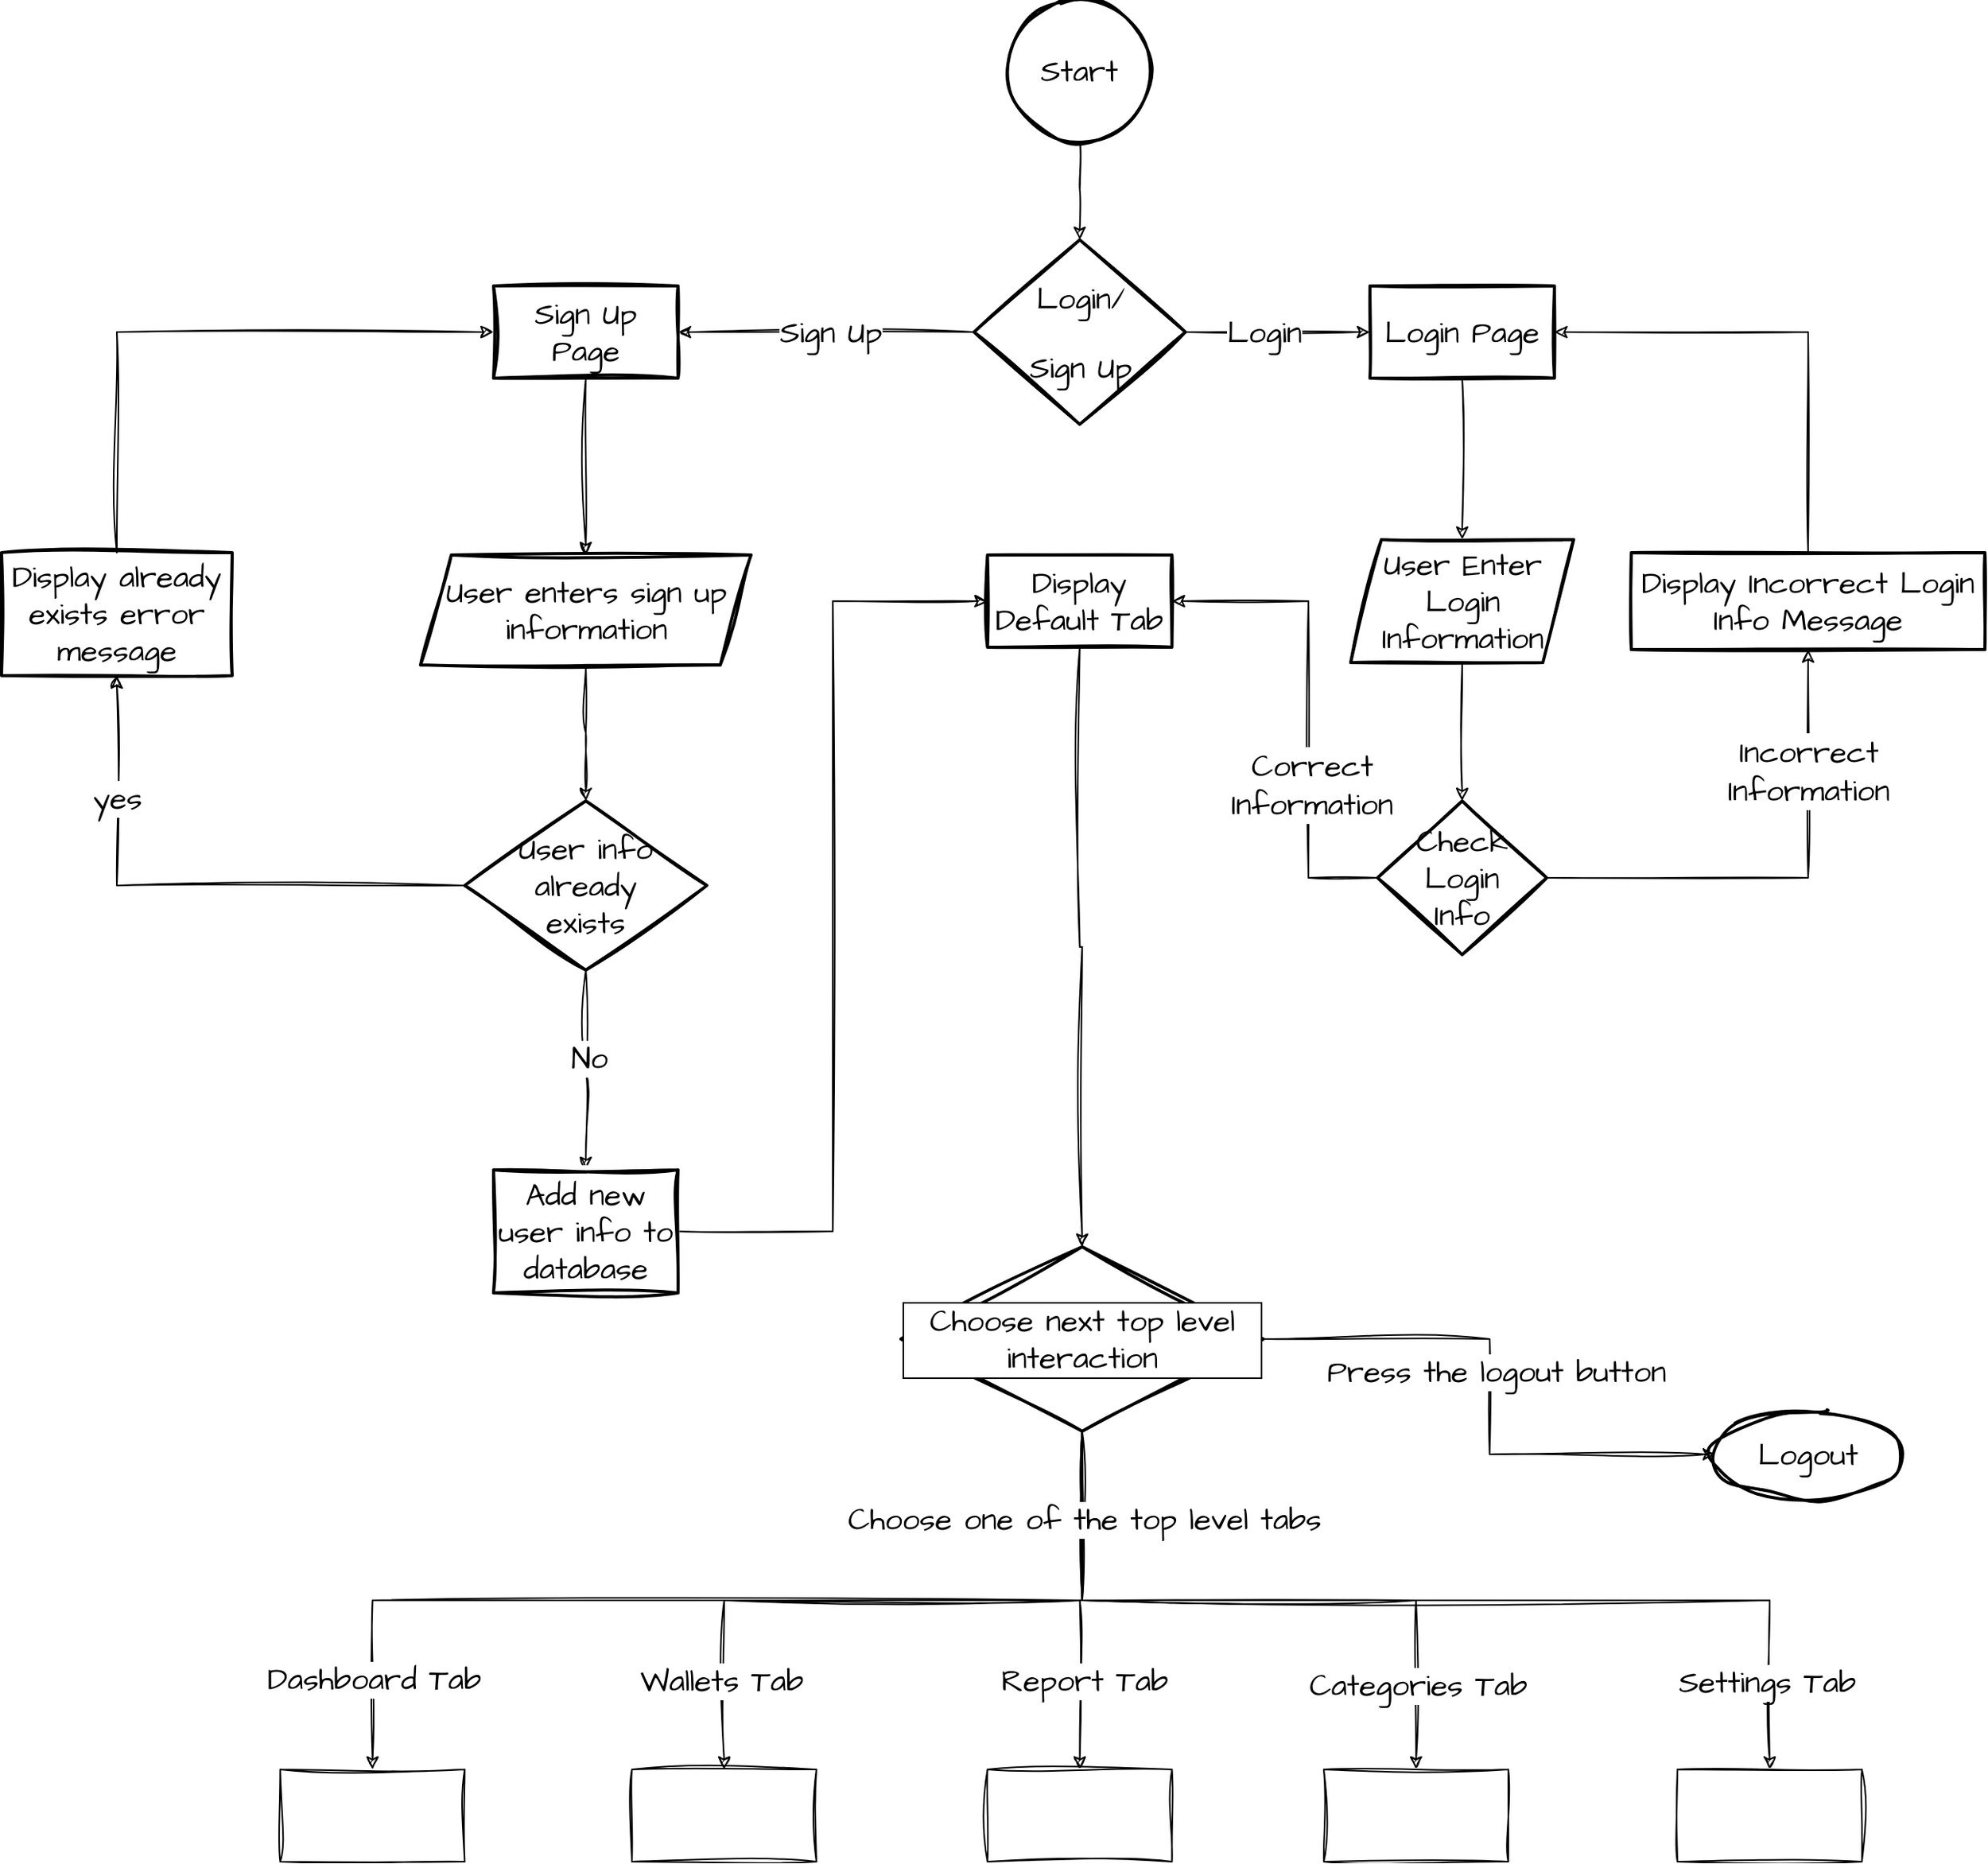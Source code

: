 <mxfile version="20.5.1" type="device"><diagram id="POONH5oVj3k7pUi-S-85" name="Page-1"><mxGraphModel dx="3370" dy="1444" grid="1" gridSize="10" guides="1" tooltips="1" connect="1" arrows="1" fold="1" page="1" pageScale="1" pageWidth="850" pageHeight="1100" math="0" shadow="0"><root><mxCell id="0"/><mxCell id="1" parent="0"/><mxCell id="XLuthQhLCW1jPmH9RNGo-7" value="" style="edgeStyle=orthogonalEdgeStyle;rounded=0;orthogonalLoop=1;jettySize=auto;html=1;fontSize=16;sketch=1;" edge="1" parent="1" source="XLuthQhLCW1jPmH9RNGo-5" target="XLuthQhLCW1jPmH9RNGo-6"><mxGeometry relative="1" as="geometry"/></mxCell><mxCell id="XLuthQhLCW1jPmH9RNGo-5" value="&lt;font data-font-src=&quot;https://fonts.googleapis.com/css?family=Architects+Daughter&quot; face=&quot;Architects Daughter&quot; style=&quot;font-size: 20px;&quot;&gt;Start&lt;/font&gt;" style="strokeWidth=2;html=1;shape=mxgraph.flowchart.start_2;whiteSpace=wrap;rounded=0;sketch=1;" vertex="1" parent="1"><mxGeometry x="176.25" y="100" width="90" height="90" as="geometry"/></mxCell><mxCell id="XLuthQhLCW1jPmH9RNGo-9" value="" style="edgeStyle=orthogonalEdgeStyle;rounded=0;orthogonalLoop=1;jettySize=auto;html=1;sketch=1;" edge="1" parent="1" source="XLuthQhLCW1jPmH9RNGo-6" target="XLuthQhLCW1jPmH9RNGo-8"><mxGeometry relative="1" as="geometry"/></mxCell><mxCell id="XLuthQhLCW1jPmH9RNGo-11" value="&lt;font style=&quot;font-size: 20px;&quot; data-font-src=&quot;https://fonts.googleapis.com/css?family=Architects+Daughter&quot; face=&quot;Architects Daughter&quot;&gt;Login&lt;/font&gt;" style="edgeLabel;html=1;align=center;verticalAlign=middle;resizable=0;points=[];rounded=0;sketch=1;fontSize=20;" vertex="1" connectable="0" parent="XLuthQhLCW1jPmH9RNGo-9"><mxGeometry x="-0.156" relative="1" as="geometry"><mxPoint as="offset"/></mxGeometry></mxCell><mxCell id="XLuthQhLCW1jPmH9RNGo-34" style="edgeStyle=orthogonalEdgeStyle;rounded=0;hachureGap=4;jiggle=2;orthogonalLoop=1;jettySize=auto;html=1;exitX=0;exitY=0.5;exitDx=0;exitDy=0;fontFamily=Architects Daughter;fontSource=https%3A%2F%2Ffonts.googleapis.com%2Fcss%3Ffamily%3DArchitects%2BDaughter;fontSize=20;sketch=1;" edge="1" parent="1" source="XLuthQhLCW1jPmH9RNGo-6" target="XLuthQhLCW1jPmH9RNGo-32"><mxGeometry relative="1" as="geometry"/></mxCell><mxCell id="XLuthQhLCW1jPmH9RNGo-35" value="Sign Up" style="edgeLabel;html=1;align=center;verticalAlign=middle;resizable=0;points=[];fontSize=20;fontFamily=Architects Daughter;rounded=0;sketch=1;" vertex="1" connectable="0" parent="XLuthQhLCW1jPmH9RNGo-34"><mxGeometry x="0.083" y="-2" relative="1" as="geometry"><mxPoint x="10" y="2" as="offset"/></mxGeometry></mxCell><mxCell id="XLuthQhLCW1jPmH9RNGo-6" value="&lt;p style=&quot;font-size: 20px;&quot;&gt;&lt;font style=&quot;font-size: 20px;&quot; data-font-src=&quot;https://fonts.googleapis.com/css?family=Architects+Daughter&quot; face=&quot;Architects Daughter&quot;&gt;Login/&lt;/font&gt;&lt;/p&gt;&lt;p style=&quot;font-size: 20px;&quot;&gt;&lt;font style=&quot;font-size: 20px;&quot; data-font-src=&quot;https://fonts.googleapis.com/css?family=Architects+Daughter&quot; face=&quot;Architects Daughter&quot;&gt;Sign Up&lt;/font&gt;&lt;/p&gt;&lt;p&gt;&lt;/p&gt;" style="rhombus;whiteSpace=wrap;html=1;strokeWidth=2;rounded=0;sketch=1;" vertex="1" parent="1"><mxGeometry x="152.5" y="255" width="137.5" height="120" as="geometry"/></mxCell><mxCell id="XLuthQhLCW1jPmH9RNGo-13" value="" style="edgeStyle=orthogonalEdgeStyle;rounded=0;orthogonalLoop=1;jettySize=auto;html=1;fontFamily=Helvetica;sketch=1;" edge="1" parent="1" source="XLuthQhLCW1jPmH9RNGo-8" target="XLuthQhLCW1jPmH9RNGo-12"><mxGeometry relative="1" as="geometry"/></mxCell><mxCell id="XLuthQhLCW1jPmH9RNGo-8" value="&lt;font data-font-src=&quot;https://fonts.googleapis.com/css?family=Architects+Daughter&quot; face=&quot;Architects Daughter&quot; style=&quot;font-size: 20px;&quot;&gt;Login Page&lt;/font&gt;" style="whiteSpace=wrap;html=1;strokeWidth=2;rounded=0;sketch=1;" vertex="1" parent="1"><mxGeometry x="410" y="285" width="120" height="60" as="geometry"/></mxCell><mxCell id="XLuthQhLCW1jPmH9RNGo-17" value="" style="edgeStyle=orthogonalEdgeStyle;rounded=0;orthogonalLoop=1;jettySize=auto;html=1;fontFamily=Helvetica;sketch=1;" edge="1" parent="1" source="XLuthQhLCW1jPmH9RNGo-12" target="XLuthQhLCW1jPmH9RNGo-16"><mxGeometry relative="1" as="geometry"/></mxCell><mxCell id="XLuthQhLCW1jPmH9RNGo-12" value="&lt;font data-font-src=&quot;https://fonts.googleapis.com/css?family=Architects+Daughter&quot; face=&quot;Architects Daughter&quot; style=&quot;font-size: 20px;&quot;&gt;User Enter Login&lt;br&gt;Information&lt;/font&gt;" style="shape=parallelogram;perimeter=parallelogramPerimeter;whiteSpace=wrap;html=1;fixedSize=1;strokeWidth=2;rounded=0;sketch=1;" vertex="1" parent="1"><mxGeometry x="397.5" y="449.99" width="145" height="80" as="geometry"/></mxCell><mxCell id="XLuthQhLCW1jPmH9RNGo-51" value="" style="edgeStyle=orthogonalEdgeStyle;rounded=0;sketch=1;hachureGap=4;jiggle=2;orthogonalLoop=1;jettySize=auto;html=1;fontFamily=Architects Daughter;fontSource=https%3A%2F%2Ffonts.googleapis.com%2Fcss%3Ffamily%3DArchitects%2BDaughter;fontSize=20;" edge="1" parent="1" source="XLuthQhLCW1jPmH9RNGo-14" target="XLuthQhLCW1jPmH9RNGo-50"><mxGeometry relative="1" as="geometry"/></mxCell><mxCell id="XLuthQhLCW1jPmH9RNGo-14" value="&lt;font data-font-src=&quot;https://fonts.googleapis.com/css?family=Architects+Daughter&quot; face=&quot;Architects Daughter&quot; style=&quot;font-size: 20px;&quot;&gt;Display Default Tab&lt;/font&gt;" style="rounded=0;whiteSpace=wrap;html=1;absoluteArcSize=1;arcSize=14;strokeWidth=2;fontFamily=Helvetica;sketch=1;" vertex="1" parent="1"><mxGeometry x="161.25" y="460" width="120" height="60" as="geometry"/></mxCell><mxCell id="XLuthQhLCW1jPmH9RNGo-18" style="edgeStyle=orthogonalEdgeStyle;rounded=0;orthogonalLoop=1;jettySize=auto;html=1;exitX=0;exitY=0.5;exitDx=0;exitDy=0;fontFamily=Helvetica;sketch=1;" edge="1" parent="1" source="XLuthQhLCW1jPmH9RNGo-16" target="XLuthQhLCW1jPmH9RNGo-14"><mxGeometry relative="1" as="geometry"><Array as="points"><mxPoint x="370" y="670"/><mxPoint x="370" y="490"/></Array></mxGeometry></mxCell><mxCell id="XLuthQhLCW1jPmH9RNGo-19" value="&lt;font data-font-src=&quot;https://fonts.googleapis.com/css?family=Architects+Daughter&quot; face=&quot;Architects Daughter&quot; style=&quot;font-size: 20px;&quot;&gt;Correct&lt;br style=&quot;font-size: 20px;&quot;&gt;Information&lt;/font&gt;" style="edgeLabel;html=1;align=center;verticalAlign=middle;resizable=0;points=[];fontFamily=Helvetica;rounded=0;sketch=1;fontSize=20;" vertex="1" connectable="0" parent="XLuthQhLCW1jPmH9RNGo-18"><mxGeometry x="-0.324" y="-2" relative="1" as="geometry"><mxPoint as="offset"/></mxGeometry></mxCell><mxCell id="XLuthQhLCW1jPmH9RNGo-25" style="edgeStyle=orthogonalEdgeStyle;rounded=0;orthogonalLoop=1;jettySize=auto;html=1;exitX=1;exitY=0.5;exitDx=0;exitDy=0;entryX=0.5;entryY=1;entryDx=0;entryDy=0;fontFamily=Helvetica;sketch=1;" edge="1" parent="1" source="XLuthQhLCW1jPmH9RNGo-16" target="XLuthQhLCW1jPmH9RNGo-22"><mxGeometry relative="1" as="geometry"/></mxCell><mxCell id="XLuthQhLCW1jPmH9RNGo-27" value="&lt;font data-font-src=&quot;https://fonts.googleapis.com/css?family=Architects+Daughter&quot; face=&quot;Architects Daughter&quot; style=&quot;font-size: 20px;&quot;&gt;Incorrect&lt;br style=&quot;font-size: 20px;&quot;&gt;Information&lt;/font&gt;" style="edgeLabel;html=1;align=center;verticalAlign=middle;resizable=0;points=[];fontFamily=Helvetica;rounded=0;sketch=1;fontSize=20;" vertex="1" connectable="0" parent="XLuthQhLCW1jPmH9RNGo-25"><mxGeometry x="0.257" relative="1" as="geometry"><mxPoint y="-40" as="offset"/></mxGeometry></mxCell><mxCell id="XLuthQhLCW1jPmH9RNGo-16" value="&lt;font data-font-src=&quot;https://fonts.googleapis.com/css?family=Architects+Daughter&quot; face=&quot;Architects Daughter&quot; style=&quot;font-size: 20px;&quot;&gt;Check Login&lt;br&gt;Info&lt;/font&gt;" style="rhombus;whiteSpace=wrap;html=1;strokeWidth=2;rounded=0;sketch=1;" vertex="1" parent="1"><mxGeometry x="415" y="620" width="110" height="100" as="geometry"/></mxCell><mxCell id="XLuthQhLCW1jPmH9RNGo-26" style="edgeStyle=orthogonalEdgeStyle;rounded=0;orthogonalLoop=1;jettySize=auto;html=1;exitX=0.5;exitY=0;exitDx=0;exitDy=0;entryX=1;entryY=0.5;entryDx=0;entryDy=0;fontFamily=Helvetica;sketch=1;" edge="1" parent="1" source="XLuthQhLCW1jPmH9RNGo-22" target="XLuthQhLCW1jPmH9RNGo-8"><mxGeometry relative="1" as="geometry"/></mxCell><mxCell id="XLuthQhLCW1jPmH9RNGo-22" value="&lt;font style=&quot;font-size: 20px;&quot; data-font-src=&quot;https://fonts.googleapis.com/css?family=Architects+Daughter&quot; face=&quot;Architects Daughter&quot;&gt;Display Incorrect Login&lt;br&gt;Info Message&lt;/font&gt;" style="rounded=0;whiteSpace=wrap;html=1;absoluteArcSize=1;arcSize=14;strokeWidth=2;fontFamily=Helvetica;sketch=1;" vertex="1" parent="1"><mxGeometry x="580" y="458.44" width="230" height="63.12" as="geometry"/></mxCell><mxCell id="XLuthQhLCW1jPmH9RNGo-37" value="" style="edgeStyle=orthogonalEdgeStyle;rounded=0;hachureGap=4;jiggle=2;orthogonalLoop=1;jettySize=auto;html=1;fontFamily=Architects Daughter;fontSource=https%3A%2F%2Ffonts.googleapis.com%2Fcss%3Ffamily%3DArchitects%2BDaughter;fontSize=15;sketch=1;" edge="1" parent="1" source="XLuthQhLCW1jPmH9RNGo-32" target="XLuthQhLCW1jPmH9RNGo-36"><mxGeometry relative="1" as="geometry"/></mxCell><mxCell id="XLuthQhLCW1jPmH9RNGo-32" value="Sign Up Page" style="whiteSpace=wrap;html=1;strokeWidth=2;rounded=0;hachureGap=4;jiggle=2;fontFamily=Architects Daughter;fontSource=https%3A%2F%2Ffonts.googleapis.com%2Fcss%3Ffamily%3DArchitects%2BDaughter;fontSize=20;sketch=1;" vertex="1" parent="1"><mxGeometry x="-160" y="285" width="120" height="60" as="geometry"/></mxCell><mxCell id="XLuthQhLCW1jPmH9RNGo-39" value="" style="edgeStyle=orthogonalEdgeStyle;rounded=0;hachureGap=4;jiggle=2;orthogonalLoop=1;jettySize=auto;html=1;fontFamily=Architects Daughter;fontSource=https%3A%2F%2Ffonts.googleapis.com%2Fcss%3Ffamily%3DArchitects%2BDaughter;fontSize=15;sketch=1;" edge="1" parent="1" source="XLuthQhLCW1jPmH9RNGo-36" target="XLuthQhLCW1jPmH9RNGo-38"><mxGeometry relative="1" as="geometry"/></mxCell><mxCell id="XLuthQhLCW1jPmH9RNGo-36" value="User enters sign up information" style="shape=parallelogram;perimeter=parallelogramPerimeter;whiteSpace=wrap;html=1;fixedSize=1;fontSize=20;fontFamily=Architects Daughter;strokeWidth=2;rounded=0;hachureGap=4;jiggle=2;fontSource=https%3A%2F%2Ffonts.googleapis.com%2Fcss%3Ffamily%3DArchitects%2BDaughter;sketch=1;" vertex="1" parent="1"><mxGeometry x="-207.5" y="460" width="215" height="71.56" as="geometry"/></mxCell><mxCell id="XLuthQhLCW1jPmH9RNGo-43" value="" style="edgeStyle=orthogonalEdgeStyle;rounded=0;hachureGap=4;jiggle=2;orthogonalLoop=1;jettySize=auto;html=1;fontFamily=Architects Daughter;fontSource=https%3A%2F%2Ffonts.googleapis.com%2Fcss%3Ffamily%3DArchitects%2BDaughter;fontSize=15;sketch=1;" edge="1" parent="1" source="XLuthQhLCW1jPmH9RNGo-38" target="XLuthQhLCW1jPmH9RNGo-42"><mxGeometry relative="1" as="geometry"/></mxCell><mxCell id="XLuthQhLCW1jPmH9RNGo-45" value="yes" style="edgeLabel;html=1;align=center;verticalAlign=middle;resizable=0;points=[];fontSize=20;fontFamily=Architects Daughter;rounded=0;sketch=1;" vertex="1" connectable="0" parent="XLuthQhLCW1jPmH9RNGo-43"><mxGeometry x="0.486" y="-3" relative="1" as="geometry"><mxPoint x="-3" y="-14" as="offset"/></mxGeometry></mxCell><mxCell id="XLuthQhLCW1jPmH9RNGo-47" value="" style="edgeStyle=orthogonalEdgeStyle;rounded=0;sketch=1;hachureGap=4;jiggle=2;orthogonalLoop=1;jettySize=auto;html=1;fontFamily=Architects Daughter;fontSource=https%3A%2F%2Ffonts.googleapis.com%2Fcss%3Ffamily%3DArchitects%2BDaughter;fontSize=16;" edge="1" parent="1" source="XLuthQhLCW1jPmH9RNGo-38" target="XLuthQhLCW1jPmH9RNGo-46"><mxGeometry relative="1" as="geometry"/></mxCell><mxCell id="XLuthQhLCW1jPmH9RNGo-49" value="No" style="edgeLabel;html=1;align=center;verticalAlign=middle;resizable=0;points=[];fontSize=20;fontFamily=Architects Daughter;" vertex="1" connectable="0" parent="XLuthQhLCW1jPmH9RNGo-47"><mxGeometry x="-0.112" y="2" relative="1" as="geometry"><mxPoint y="-1" as="offset"/></mxGeometry></mxCell><mxCell id="XLuthQhLCW1jPmH9RNGo-38" value="User info already &lt;br&gt;exists" style="rhombus;whiteSpace=wrap;html=1;fontSize=20;fontFamily=Architects Daughter;strokeWidth=2;rounded=0;hachureGap=4;jiggle=2;fontSource=https%3A%2F%2Ffonts.googleapis.com%2Fcss%3Ffamily%3DArchitects%2BDaughter;sketch=1;" vertex="1" parent="1"><mxGeometry x="-178.75" y="620" width="157.5" height="110" as="geometry"/></mxCell><mxCell id="XLuthQhLCW1jPmH9RNGo-44" style="edgeStyle=orthogonalEdgeStyle;rounded=0;hachureGap=4;jiggle=2;orthogonalLoop=1;jettySize=auto;html=1;exitX=0.5;exitY=0;exitDx=0;exitDy=0;entryX=0;entryY=0.5;entryDx=0;entryDy=0;fontFamily=Architects Daughter;fontSource=https%3A%2F%2Ffonts.googleapis.com%2Fcss%3Ffamily%3DArchitects%2BDaughter;fontSize=15;sketch=1;" edge="1" parent="1" source="XLuthQhLCW1jPmH9RNGo-42" target="XLuthQhLCW1jPmH9RNGo-32"><mxGeometry relative="1" as="geometry"/></mxCell><mxCell id="XLuthQhLCW1jPmH9RNGo-42" value="Display already exists error message" style="whiteSpace=wrap;html=1;fontSize=20;fontFamily=Architects Daughter;strokeWidth=2;rounded=0;hachureGap=4;jiggle=2;fontSource=https%3A%2F%2Ffonts.googleapis.com%2Fcss%3Ffamily%3DArchitects%2BDaughter;sketch=1;" vertex="1" parent="1"><mxGeometry x="-480" y="458.44" width="150" height="80" as="geometry"/></mxCell><mxCell id="XLuthQhLCW1jPmH9RNGo-48" style="edgeStyle=orthogonalEdgeStyle;rounded=0;sketch=1;hachureGap=4;jiggle=2;orthogonalLoop=1;jettySize=auto;html=1;exitX=1;exitY=0.5;exitDx=0;exitDy=0;entryX=0;entryY=0.5;entryDx=0;entryDy=0;fontFamily=Architects Daughter;fontSource=https%3A%2F%2Ffonts.googleapis.com%2Fcss%3Ffamily%3DArchitects%2BDaughter;fontSize=16;" edge="1" parent="1" source="XLuthQhLCW1jPmH9RNGo-46" target="XLuthQhLCW1jPmH9RNGo-14"><mxGeometry relative="1" as="geometry"/></mxCell><mxCell id="XLuthQhLCW1jPmH9RNGo-46" value="Add new user info to database" style="rounded=0;whiteSpace=wrap;html=1;fontSize=20;fontFamily=Architects Daughter;strokeWidth=2;hachureGap=4;jiggle=2;fontSource=https%3A%2F%2Ffonts.googleapis.com%2Fcss%3Ffamily%3DArchitects%2BDaughter;sketch=1;" vertex="1" parent="1"><mxGeometry x="-160" y="860" width="120" height="80" as="geometry"/></mxCell><mxCell id="XLuthQhLCW1jPmH9RNGo-53" value="" style="edgeStyle=orthogonalEdgeStyle;rounded=0;sketch=1;hachureGap=4;jiggle=2;orthogonalLoop=1;jettySize=auto;html=1;fontFamily=Architects Daughter;fontSource=https%3A%2F%2Ffonts.googleapis.com%2Fcss%3Ffamily%3DArchitects%2BDaughter;fontSize=20;" edge="1" parent="1" source="XLuthQhLCW1jPmH9RNGo-50" target="XLuthQhLCW1jPmH9RNGo-52"><mxGeometry relative="1" as="geometry"/></mxCell><mxCell id="XLuthQhLCW1jPmH9RNGo-54" value="Press the logout button" style="edgeLabel;html=1;align=center;verticalAlign=middle;resizable=0;points=[];fontSize=20;fontFamily=Architects Daughter;" vertex="1" connectable="0" parent="XLuthQhLCW1jPmH9RNGo-53"><mxGeometry x="-0.09" y="3" relative="1" as="geometry"><mxPoint x="1" as="offset"/></mxGeometry></mxCell><mxCell id="XLuthQhLCW1jPmH9RNGo-60" style="edgeStyle=orthogonalEdgeStyle;rounded=0;sketch=1;hachureGap=4;jiggle=2;orthogonalLoop=1;jettySize=auto;html=1;exitX=0.5;exitY=1;exitDx=0;exitDy=0;fontFamily=Architects Daughter;fontSource=https%3A%2F%2Ffonts.googleapis.com%2Fcss%3Ffamily%3DArchitects%2BDaughter;fontSize=20;" edge="1" parent="1" source="XLuthQhLCW1jPmH9RNGo-50" target="XLuthQhLCW1jPmH9RNGo-55"><mxGeometry relative="1" as="geometry"/></mxCell><mxCell id="XLuthQhLCW1jPmH9RNGo-66" value="Dashboard Tab" style="edgeLabel;html=1;align=center;verticalAlign=middle;resizable=0;points=[];fontSize=20;fontFamily=Architects Daughter;" vertex="1" connectable="0" parent="XLuthQhLCW1jPmH9RNGo-60"><mxGeometry x="0.8" y="-3" relative="1" as="geometry"><mxPoint x="3" y="9" as="offset"/></mxGeometry></mxCell><mxCell id="XLuthQhLCW1jPmH9RNGo-61" style="edgeStyle=orthogonalEdgeStyle;rounded=0;sketch=1;hachureGap=4;jiggle=2;orthogonalLoop=1;jettySize=auto;html=1;exitX=0.5;exitY=1;exitDx=0;exitDy=0;fontFamily=Architects Daughter;fontSource=https%3A%2F%2Ffonts.googleapis.com%2Fcss%3Ffamily%3DArchitects%2BDaughter;fontSize=20;" edge="1" parent="1" source="XLuthQhLCW1jPmH9RNGo-50" target="XLuthQhLCW1jPmH9RNGo-56"><mxGeometry relative="1" as="geometry"/></mxCell><mxCell id="XLuthQhLCW1jPmH9RNGo-67" value="Wallets Tab" style="edgeLabel;html=1;align=center;verticalAlign=middle;resizable=0;points=[];fontSize=20;fontFamily=Architects Daughter;" vertex="1" connectable="0" parent="XLuthQhLCW1jPmH9RNGo-61"><mxGeometry x="0.742" y="-2" relative="1" as="geometry"><mxPoint as="offset"/></mxGeometry></mxCell><mxCell id="XLuthQhLCW1jPmH9RNGo-62" style="edgeStyle=orthogonalEdgeStyle;rounded=0;sketch=1;hachureGap=4;jiggle=2;orthogonalLoop=1;jettySize=auto;html=1;exitX=0.5;exitY=1;exitDx=0;exitDy=0;fontFamily=Architects Daughter;fontSource=https%3A%2F%2Ffonts.googleapis.com%2Fcss%3Ffamily%3DArchitects%2BDaughter;fontSize=20;" edge="1" parent="1" source="XLuthQhLCW1jPmH9RNGo-50" target="XLuthQhLCW1jPmH9RNGo-57"><mxGeometry relative="1" as="geometry"/></mxCell><mxCell id="XLuthQhLCW1jPmH9RNGo-68" value="Report Tab" style="edgeLabel;html=1;align=center;verticalAlign=middle;resizable=0;points=[];fontSize=20;fontFamily=Architects Daughter;" vertex="1" connectable="0" parent="XLuthQhLCW1jPmH9RNGo-62"><mxGeometry x="0.471" y="2" relative="1" as="geometry"><mxPoint as="offset"/></mxGeometry></mxCell><mxCell id="XLuthQhLCW1jPmH9RNGo-63" style="edgeStyle=orthogonalEdgeStyle;rounded=0;sketch=1;hachureGap=4;jiggle=2;orthogonalLoop=1;jettySize=auto;html=1;exitX=0.5;exitY=1;exitDx=0;exitDy=0;fontFamily=Architects Daughter;fontSource=https%3A%2F%2Ffonts.googleapis.com%2Fcss%3Ffamily%3DArchitects%2BDaughter;fontSize=20;" edge="1" parent="1" source="XLuthQhLCW1jPmH9RNGo-50" target="XLuthQhLCW1jPmH9RNGo-58"><mxGeometry relative="1" as="geometry"/></mxCell><mxCell id="XLuthQhLCW1jPmH9RNGo-69" value="Categories Tab" style="edgeLabel;html=1;align=center;verticalAlign=middle;resizable=0;points=[];fontSize=20;fontFamily=Architects Daughter;" vertex="1" connectable="0" parent="XLuthQhLCW1jPmH9RNGo-63"><mxGeometry x="0.751" y="1" relative="1" as="geometry"><mxPoint y="-1" as="offset"/></mxGeometry></mxCell><mxCell id="XLuthQhLCW1jPmH9RNGo-64" style="edgeStyle=orthogonalEdgeStyle;rounded=0;sketch=1;hachureGap=4;jiggle=2;orthogonalLoop=1;jettySize=auto;html=1;exitX=0.5;exitY=1;exitDx=0;exitDy=0;fontFamily=Architects Daughter;fontSource=https%3A%2F%2Ffonts.googleapis.com%2Fcss%3Ffamily%3DArchitects%2BDaughter;fontSize=20;" edge="1" parent="1" source="XLuthQhLCW1jPmH9RNGo-50" target="XLuthQhLCW1jPmH9RNGo-59"><mxGeometry relative="1" as="geometry"/></mxCell><mxCell id="XLuthQhLCW1jPmH9RNGo-65" value="Choose one of the top level tabs" style="edgeLabel;html=1;align=center;verticalAlign=middle;resizable=0;points=[];fontSize=20;fontFamily=Architects Daughter;" vertex="1" connectable="0" parent="XLuthQhLCW1jPmH9RNGo-64"><mxGeometry x="-0.831" y="1" relative="1" as="geometry"><mxPoint as="offset"/></mxGeometry></mxCell><mxCell id="XLuthQhLCW1jPmH9RNGo-70" value="Settings Tab" style="edgeLabel;html=1;align=center;verticalAlign=middle;resizable=0;points=[];fontSize=20;fontFamily=Architects Daughter;" vertex="1" connectable="0" parent="XLuthQhLCW1jPmH9RNGo-64"><mxGeometry x="0.827" y="-2" relative="1" as="geometry"><mxPoint as="offset"/></mxGeometry></mxCell><mxCell id="XLuthQhLCW1jPmH9RNGo-50" value="Choose next top level interaction" style="rhombus;rounded=0;arcSize=14;strokeWidth=2;sketch=1;hachureGap=4;jiggle=2;fontFamily=Architects Daughter;fontSource=https%3A%2F%2Ffonts.googleapis.com%2Fcss%3Ffamily%3DArchitects%2BDaughter;fontSize=20;whiteSpace=wrap;html=1;gradientColor=none;labelBackgroundColor=default;labelBorderColor=default;" vertex="1" parent="1"><mxGeometry x="105" y="910" width="235.7" height="120" as="geometry"/></mxCell><mxCell id="XLuthQhLCW1jPmH9RNGo-52" value="Logout" style="ellipse;whiteSpace=wrap;html=1;fontSize=20;fontFamily=Architects Daughter;rounded=0;arcSize=14;strokeWidth=2;sketch=1;hachureGap=4;jiggle=2;fontSource=https%3A%2F%2Ffonts.googleapis.com%2Fcss%3Ffamily%3DArchitects%2BDaughter;" vertex="1" parent="1"><mxGeometry x="635.005" y="1015" width="120" height="60" as="geometry"/></mxCell><mxCell id="XLuthQhLCW1jPmH9RNGo-55" value="" style="rounded=0;whiteSpace=wrap;html=1;sketch=1;hachureGap=4;jiggle=2;fontFamily=Architects Daughter;fontSource=https%3A%2F%2Ffonts.googleapis.com%2Fcss%3Ffamily%3DArchitects%2BDaughter;fontSize=20;" vertex="1" parent="1"><mxGeometry x="-298.75" y="1250" width="120" height="60" as="geometry"/></mxCell><mxCell id="XLuthQhLCW1jPmH9RNGo-56" value="" style="rounded=0;whiteSpace=wrap;html=1;sketch=1;hachureGap=4;jiggle=2;fontFamily=Architects Daughter;fontSource=https%3A%2F%2Ffonts.googleapis.com%2Fcss%3Ffamily%3DArchitects%2BDaughter;fontSize=20;" vertex="1" parent="1"><mxGeometry x="-70" y="1250" width="120" height="60" as="geometry"/></mxCell><mxCell id="XLuthQhLCW1jPmH9RNGo-57" value="" style="rounded=0;whiteSpace=wrap;html=1;sketch=1;hachureGap=4;jiggle=2;fontFamily=Architects Daughter;fontSource=https%3A%2F%2Ffonts.googleapis.com%2Fcss%3Ffamily%3DArchitects%2BDaughter;fontSize=20;" vertex="1" parent="1"><mxGeometry x="161.25" y="1250" width="120" height="60" as="geometry"/></mxCell><mxCell id="XLuthQhLCW1jPmH9RNGo-58" value="" style="rounded=0;whiteSpace=wrap;html=1;sketch=1;hachureGap=4;jiggle=2;fontFamily=Architects Daughter;fontSource=https%3A%2F%2Ffonts.googleapis.com%2Fcss%3Ffamily%3DArchitects%2BDaughter;fontSize=20;" vertex="1" parent="1"><mxGeometry x="380" y="1250" width="120" height="60" as="geometry"/></mxCell><mxCell id="XLuthQhLCW1jPmH9RNGo-59" value="" style="rounded=0;whiteSpace=wrap;html=1;sketch=1;hachureGap=4;jiggle=2;fontFamily=Architects Daughter;fontSource=https%3A%2F%2Ffonts.googleapis.com%2Fcss%3Ffamily%3DArchitects%2BDaughter;fontSize=20;" vertex="1" parent="1"><mxGeometry x="610" y="1250" width="120" height="60" as="geometry"/></mxCell></root></mxGraphModel></diagram></mxfile>
